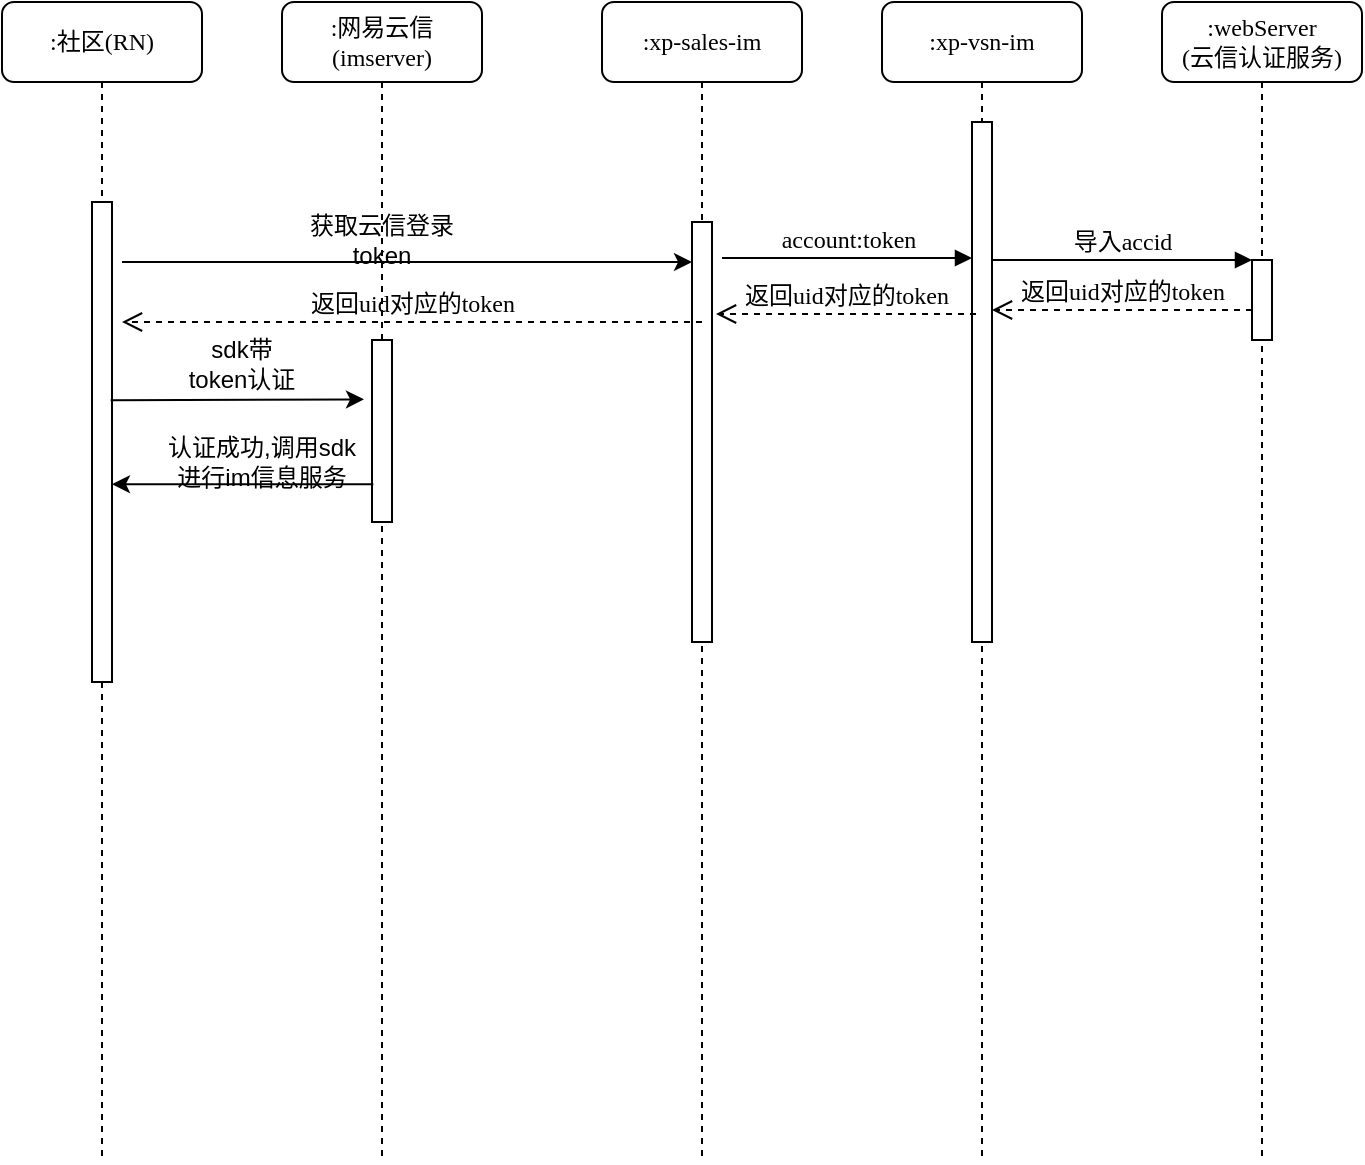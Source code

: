 <mxfile version="12.4.3" type="github" pages="1">
  <diagram name="Page-1" id="13e1069c-82ec-6db2-03f1-153e76fe0fe0">
    <mxGraphModel dx="773" dy="427" grid="1" gridSize="10" guides="1" tooltips="1" connect="1" arrows="1" fold="1" page="1" pageScale="1" pageWidth="1100" pageHeight="850" background="#ffffff" math="0" shadow="0">
      <root>
        <mxCell id="0"/>
        <mxCell id="1" parent="0"/>
        <mxCell id="7baba1c4bc27f4b0-2" value=":网易云信&lt;br&gt;(imserver)" style="shape=umlLifeline;perimeter=lifelinePerimeter;whiteSpace=wrap;html=1;container=1;collapsible=0;recursiveResize=0;outlineConnect=0;rounded=1;shadow=0;comic=0;labelBackgroundColor=none;strokeWidth=1;fontFamily=Verdana;fontSize=12;align=center;" parent="1" vertex="1">
          <mxGeometry x="240" y="80" width="100" height="580" as="geometry"/>
        </mxCell>
        <mxCell id="7baba1c4bc27f4b0-10" value="" style="html=1;points=[];perimeter=orthogonalPerimeter;rounded=0;shadow=0;comic=0;labelBackgroundColor=none;strokeWidth=1;fontFamily=Verdana;fontSize=12;align=center;" parent="7baba1c4bc27f4b0-2" vertex="1">
          <mxGeometry x="45" y="169" width="10" height="91" as="geometry"/>
        </mxCell>
        <mxCell id="7baba1c4bc27f4b0-3" value=":xp-sales-im" style="shape=umlLifeline;perimeter=lifelinePerimeter;whiteSpace=wrap;html=1;container=1;collapsible=0;recursiveResize=0;outlineConnect=0;rounded=1;shadow=0;comic=0;labelBackgroundColor=none;strokeWidth=1;fontFamily=Verdana;fontSize=12;align=center;" parent="1" vertex="1">
          <mxGeometry x="400" y="80" width="100" height="580" as="geometry"/>
        </mxCell>
        <mxCell id="7baba1c4bc27f4b0-13" value="" style="html=1;points=[];perimeter=orthogonalPerimeter;rounded=0;shadow=0;comic=0;labelBackgroundColor=none;strokeWidth=1;fontFamily=Verdana;fontSize=12;align=center;" parent="7baba1c4bc27f4b0-3" vertex="1">
          <mxGeometry x="45" y="110" width="10" height="210" as="geometry"/>
        </mxCell>
        <mxCell id="7baba1c4bc27f4b0-4" value=":xp-vsn-im" style="shape=umlLifeline;perimeter=lifelinePerimeter;whiteSpace=wrap;html=1;container=1;collapsible=0;recursiveResize=0;outlineConnect=0;rounded=1;shadow=0;comic=0;labelBackgroundColor=none;strokeWidth=1;fontFamily=Verdana;fontSize=12;align=center;" parent="1" vertex="1">
          <mxGeometry x="540" y="80" width="100" height="580" as="geometry"/>
        </mxCell>
        <mxCell id="7baba1c4bc27f4b0-5" value=":webServer&lt;br&gt;(云信认证服务)" style="shape=umlLifeline;perimeter=lifelinePerimeter;whiteSpace=wrap;html=1;container=1;collapsible=0;recursiveResize=0;outlineConnect=0;rounded=1;shadow=0;comic=0;labelBackgroundColor=none;strokeWidth=1;fontFamily=Verdana;fontSize=12;align=center;" parent="1" vertex="1">
          <mxGeometry x="680" y="80" width="100" height="580" as="geometry"/>
        </mxCell>
        <mxCell id="7baba1c4bc27f4b0-8" value=":社区(RN)" style="shape=umlLifeline;perimeter=lifelinePerimeter;whiteSpace=wrap;html=1;container=1;collapsible=0;recursiveResize=0;outlineConnect=0;rounded=1;shadow=0;comic=0;labelBackgroundColor=none;strokeWidth=1;fontFamily=Verdana;fontSize=12;align=center;" parent="1" vertex="1">
          <mxGeometry x="100" y="80" width="100" height="580" as="geometry"/>
        </mxCell>
        <mxCell id="7baba1c4bc27f4b0-9" value="" style="html=1;points=[];perimeter=orthogonalPerimeter;rounded=0;shadow=0;comic=0;labelBackgroundColor=none;strokeWidth=1;fontFamily=Verdana;fontSize=12;align=center;" parent="7baba1c4bc27f4b0-8" vertex="1">
          <mxGeometry x="45" y="100" width="10" height="240" as="geometry"/>
        </mxCell>
        <mxCell id="7baba1c4bc27f4b0-16" value="" style="html=1;points=[];perimeter=orthogonalPerimeter;rounded=0;shadow=0;comic=0;labelBackgroundColor=none;strokeWidth=1;fontFamily=Verdana;fontSize=12;align=center;" parent="1" vertex="1">
          <mxGeometry x="585" y="140" width="10" height="260" as="geometry"/>
        </mxCell>
        <mxCell id="7baba1c4bc27f4b0-19" value="" style="html=1;points=[];perimeter=orthogonalPerimeter;rounded=0;shadow=0;comic=0;labelBackgroundColor=none;strokeWidth=1;fontFamily=Verdana;fontSize=12;align=center;" parent="1" vertex="1">
          <mxGeometry x="725" y="209" width="10" height="40" as="geometry"/>
        </mxCell>
        <mxCell id="7baba1c4bc27f4b0-20" value="导入accid" style="html=1;verticalAlign=bottom;endArrow=block;entryX=0;entryY=0;labelBackgroundColor=none;fontFamily=Verdana;fontSize=12;edgeStyle=elbowEdgeStyle;elbow=vertical;" parent="1" source="7baba1c4bc27f4b0-16" target="7baba1c4bc27f4b0-19" edge="1">
          <mxGeometry relative="1" as="geometry">
            <mxPoint x="650" y="230" as="sourcePoint"/>
          </mxGeometry>
        </mxCell>
        <mxCell id="7baba1c4bc27f4b0-11" value="account:token" style="html=1;verticalAlign=bottom;endArrow=block;labelBackgroundColor=none;fontFamily=Verdana;fontSize=12;edgeStyle=elbowEdgeStyle;elbow=vertical;" parent="1" edge="1">
          <mxGeometry relative="1" as="geometry">
            <mxPoint x="460" y="208" as="sourcePoint"/>
            <mxPoint x="585" y="208" as="targetPoint"/>
          </mxGeometry>
        </mxCell>
        <mxCell id="aBMowUxyMTST54FKezVJ-3" value="返回uid对应的token" style="html=1;verticalAlign=bottom;endArrow=open;dashed=1;endSize=8;labelBackgroundColor=none;fontFamily=Verdana;fontSize=12;edgeStyle=elbowEdgeStyle;elbow=vertical;" parent="1" edge="1">
          <mxGeometry relative="1" as="geometry">
            <mxPoint x="595" y="234" as="targetPoint"/>
            <Array as="points">
              <mxPoint x="670" y="234"/>
              <mxPoint x="700" y="234"/>
            </Array>
            <mxPoint x="725" y="234" as="sourcePoint"/>
          </mxGeometry>
        </mxCell>
        <mxCell id="_tAtlndqi4DHkHifaJOw-1" value="" style="endArrow=classic;html=1;" edge="1" parent="1" target="7baba1c4bc27f4b0-13">
          <mxGeometry width="50" height="50" relative="1" as="geometry">
            <mxPoint x="160" y="210" as="sourcePoint"/>
            <mxPoint x="440" y="210" as="targetPoint"/>
          </mxGeometry>
        </mxCell>
        <mxCell id="_tAtlndqi4DHkHifaJOw-2" value="获取云信登录token" style="text;html=1;strokeColor=none;fillColor=none;align=center;verticalAlign=middle;whiteSpace=wrap;rounded=0;" vertex="1" parent="1">
          <mxGeometry x="240" y="189" width="100" height="20" as="geometry"/>
        </mxCell>
        <mxCell id="_tAtlndqi4DHkHifaJOw-4" value="返回uid对应的token" style="html=1;verticalAlign=bottom;endArrow=open;dashed=1;endSize=8;labelBackgroundColor=none;fontFamily=Verdana;fontSize=12;edgeStyle=elbowEdgeStyle;elbow=vertical;" edge="1" parent="1">
          <mxGeometry relative="1" as="geometry">
            <mxPoint x="457" y="236" as="targetPoint"/>
            <Array as="points">
              <mxPoint x="535" y="236"/>
              <mxPoint x="565" y="236"/>
            </Array>
            <mxPoint x="587" y="236" as="sourcePoint"/>
          </mxGeometry>
        </mxCell>
        <mxCell id="_tAtlndqi4DHkHifaJOw-5" value="返回uid对应的token" style="html=1;verticalAlign=bottom;endArrow=open;dashed=1;endSize=8;labelBackgroundColor=none;fontFamily=Verdana;fontSize=12;edgeStyle=elbowEdgeStyle;elbow=vertical;" edge="1" parent="1">
          <mxGeometry relative="1" as="geometry">
            <mxPoint x="160" y="240" as="targetPoint"/>
            <Array as="points">
              <mxPoint x="395" y="240"/>
              <mxPoint x="425" y="240"/>
            </Array>
            <mxPoint x="450" y="240" as="sourcePoint"/>
          </mxGeometry>
        </mxCell>
        <mxCell id="_tAtlndqi4DHkHifaJOw-7" value="" style="endArrow=classic;html=1;exitX=0.933;exitY=0.239;exitDx=0;exitDy=0;exitPerimeter=0;entryX=-0.4;entryY=0.326;entryDx=0;entryDy=0;entryPerimeter=0;" edge="1" parent="1" target="7baba1c4bc27f4b0-10">
          <mxGeometry width="50" height="50" relative="1" as="geometry">
            <mxPoint x="154.33" y="279.16" as="sourcePoint"/>
            <mxPoint x="280" y="278" as="targetPoint"/>
          </mxGeometry>
        </mxCell>
        <mxCell id="_tAtlndqi4DHkHifaJOw-10" value="sdk带token认证" style="text;html=1;strokeColor=none;fillColor=none;align=center;verticalAlign=middle;whiteSpace=wrap;rounded=0;" vertex="1" parent="1">
          <mxGeometry x="190" y="251" width="60" height="20" as="geometry"/>
        </mxCell>
        <mxCell id="_tAtlndqi4DHkHifaJOw-11" value="" style="endArrow=classic;html=1;exitX=0.067;exitY=0.792;exitDx=0;exitDy=0;exitPerimeter=0;" edge="1" parent="1" source="7baba1c4bc27f4b0-10" target="7baba1c4bc27f4b0-9">
          <mxGeometry width="50" height="50" relative="1" as="geometry">
            <mxPoint x="190" y="420" as="sourcePoint"/>
            <mxPoint x="200" y="380" as="targetPoint"/>
          </mxGeometry>
        </mxCell>
        <mxCell id="_tAtlndqi4DHkHifaJOw-12" value="认证成功,调用sdk进行im信息服务" style="text;html=1;strokeColor=none;fillColor=none;align=center;verticalAlign=middle;whiteSpace=wrap;rounded=0;" vertex="1" parent="1">
          <mxGeometry x="180" y="300" width="100" height="20" as="geometry"/>
        </mxCell>
      </root>
    </mxGraphModel>
  </diagram>
</mxfile>
